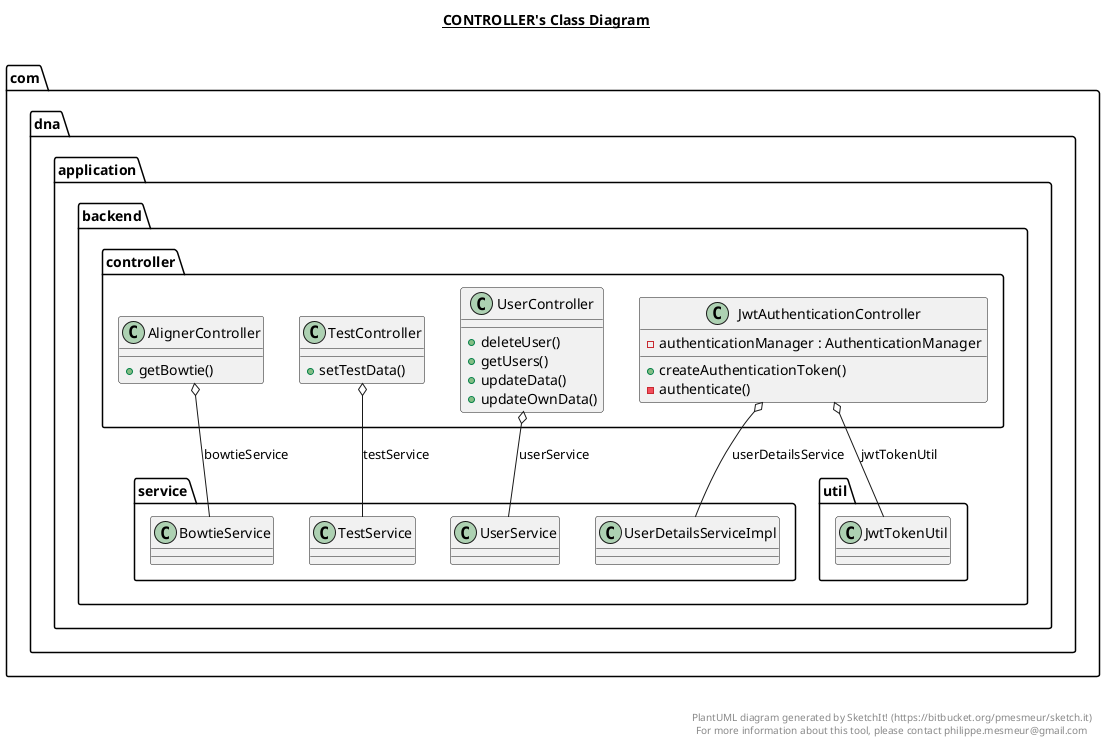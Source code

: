 @startuml

title __CONTROLLER's Class Diagram__\n

  namespace com.dna.application.backend {
    namespace controller {
      class com.dna.application.backend.controller.AlignerController {
          + getBowtie()
      }
    }
  }
  

  namespace com.dna.application.backend {
    namespace controller {
      class com.dna.application.backend.controller.JwtAuthenticationController {
          - authenticationManager : AuthenticationManager
          + createAuthenticationToken()
          - authenticate()
      }
    }
  }
  

  namespace com.dna.application.backend {
    namespace controller {
      class com.dna.application.backend.controller.TestController {
          + setTestData()
      }
    }
  }
  

  namespace com.dna.application.backend {
    namespace controller {
      class com.dna.application.backend.controller.UserController {
          + deleteUser()
          + getUsers()
          + updateData()
          + updateOwnData()
      }
    }
  }
  

  com.dna.application.backend.controller.AlignerController o-- com.dna.application.backend.service.BowtieService : bowtieService
  com.dna.application.backend.controller.JwtAuthenticationController o-- com.dna.application.backend.util.JwtTokenUtil : jwtTokenUtil
  com.dna.application.backend.controller.JwtAuthenticationController o-- com.dna.application.backend.service.UserDetailsServiceImpl : userDetailsService
  com.dna.application.backend.controller.TestController o-- com.dna.application.backend.service.TestService : testService
  com.dna.application.backend.controller.UserController o-- com.dna.application.backend.service.UserService : userService


right footer


PlantUML diagram generated by SketchIt! (https://bitbucket.org/pmesmeur/sketch.it)
For more information about this tool, please contact philippe.mesmeur@gmail.com
endfooter

@enduml
